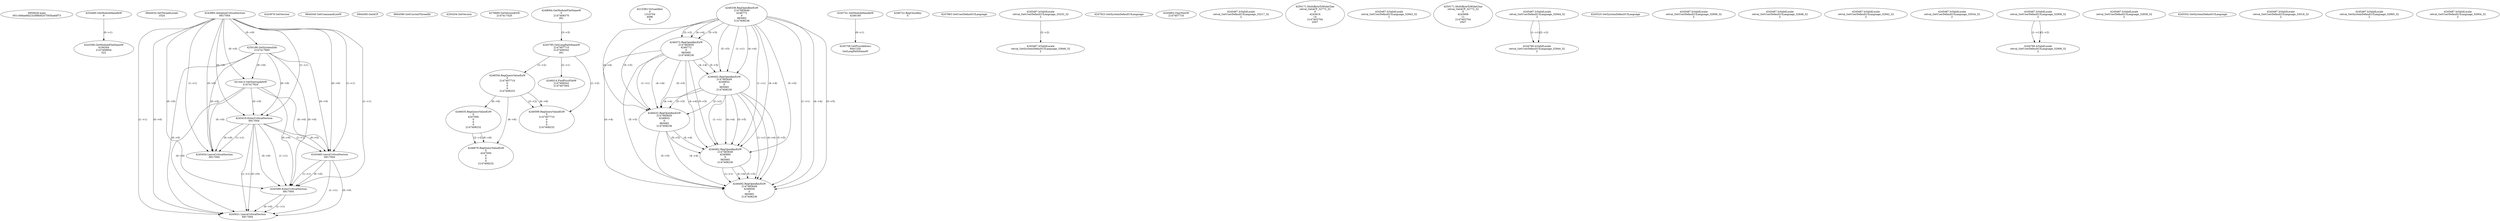 // Global SCDG with merge call
digraph {
	0 [label="6850628.main
001c49dae8d21b398b9247593baddf73"]
	1 [label="4254480.GetModuleHandleW
0"]
	2 [label="6844434.SetThreadLocale
1024"]
	3 [label="4243965.InitializeCriticalSection
6917004"]
	4 [label="4243979.GetVersion
"]
	5 [label="4250188.GetSystemInfo
2147417660"]
	3 -> 5 [label="(0-->0)"]
	6 [label="6844540.GetCommandLineW
"]
	7 [label="4214413.GetStartupInfoW
2147417624"]
	3 -> 7 [label="(0-->0)"]
	5 -> 7 [label="(0-->0)"]
	8 [label="6844560.GetACP
"]
	9 [label="6844580.GetCurrentThreadId
"]
	10 [label="4250204.GetVersion
"]
	11 [label="4276690.GetVersionExW
2147417420"]
	12 [label="4243306.GetModuleFileNameW
4194304
2147408904
522"]
	1 -> 12 [label="(0-->1)"]
	13 [label="4248064.GetModuleFileNameW
0
2147408370
261"]
	14 [label="4215383.VirtualAlloc
0
1310704
4096
4"]
	15 [label="4246338.RegOpenKeyExW
2147483649
4246772
0
983065
2147408236"]
	16 [label="4246372.RegOpenKeyExW
2147483650
4246772
0
983065
2147408236"]
	15 -> 16 [label="(2-->2)"]
	15 -> 16 [label="(4-->4)"]
	15 -> 16 [label="(5-->5)"]
	17 [label="4246402.RegOpenKeyExW
2147483649
4246832
0
983065
2147408236"]
	15 -> 17 [label="(1-->1)"]
	15 -> 17 [label="(4-->4)"]
	16 -> 17 [label="(4-->4)"]
	15 -> 17 [label="(5-->5)"]
	16 -> 17 [label="(5-->5)"]
	18 [label="4245741.GetModuleHandleW
4246160"]
	19 [label="4245758.GetProcAddress
9441320
GetLongPathNameW"]
	18 -> 19 [label="(0-->1)"]
	20 [label="4245785.GetLongPathNameW
2147407710
2147406542
261"]
	13 -> 20 [label="(3-->3)"]
	21 [label="4246556.RegQueryValueExW
0
2147407710
0
0
0
2147408232"]
	20 -> 21 [label="(1-->2)"]
	22 [label="4246635.RegQueryValueExW
0
4247000
0
0
0
2147408232"]
	21 -> 22 [label="(6-->6)"]
	23 [label="4246722.RegCloseKey
0"]
	24 [label="4247883.GetUserDefaultUILanguage
"]
	25 [label="4245418.EnterCriticalSection
6917004"]
	3 -> 25 [label="(1-->1)"]
	3 -> 25 [label="(0-->0)"]
	5 -> 25 [label="(0-->0)"]
	7 -> 25 [label="(0-->0)"]
	26 [label="4245469.LeaveCriticalSection
6917004"]
	3 -> 26 [label="(1-->1)"]
	25 -> 26 [label="(1-->1)"]
	3 -> 26 [label="(0-->0)"]
	5 -> 26 [label="(0-->0)"]
	7 -> 26 [label="(0-->0)"]
	25 -> 26 [label="(0-->0)"]
	27 [label="4245487.IsValidLocale
retval_GetUserDefaultUILanguage_33233_32
2"]
	28 [label="4245580.EnterCriticalSection
6917004"]
	3 -> 28 [label="(1-->1)"]
	25 -> 28 [label="(1-->1)"]
	26 -> 28 [label="(1-->1)"]
	3 -> 28 [label="(0-->0)"]
	5 -> 28 [label="(0-->0)"]
	7 -> 28 [label="(0-->0)"]
	25 -> 28 [label="(0-->0)"]
	26 -> 28 [label="(0-->0)"]
	29 [label="4245621.LeaveCriticalSection
6917004"]
	3 -> 29 [label="(1-->1)"]
	25 -> 29 [label="(1-->1)"]
	26 -> 29 [label="(1-->1)"]
	28 -> 29 [label="(1-->1)"]
	3 -> 29 [label="(0-->0)"]
	5 -> 29 [label="(0-->0)"]
	7 -> 29 [label="(0-->0)"]
	25 -> 29 [label="(0-->0)"]
	26 -> 29 [label="(0-->0)"]
	28 -> 29 [label="(0-->0)"]
	30 [label="4247923.GetSystemDefaultUILanguage
"]
	31 [label="4245487.IsValidLocale
retval_GetSystemDefaultUILanguage_33646_32
2"]
	27 -> 31 [label="(2-->2)"]
	32 [label="4245683.CharNextW
2147407716"]
	33 [label="4246676.RegQueryValueExW
0
4247000
0
0
0
2147408232"]
	22 -> 33 [label="(2-->2)"]
	21 -> 33 [label="(6-->6)"]
	22 -> 33 [label="(6-->6)"]
	34 [label="4245487.IsValidLocale
retval_GetUserDefaultUILanguage_33217_32
2"]
	35 [label="4250171.MultiByteToWideChar
retval_GetACP_32773_32
0
4243616
14
2147403704
2047"]
	36 [label="4245487.IsValidLocale
retval_GetUserDefaultUILanguage_32943_32
2"]
	37 [label="4250171.MultiByteToWideChar
retval_GetACP_32773_32
0
4243668
11
2147403704
2047"]
	38 [label="4246432.RegOpenKeyExW
2147483650
4246832
0
983065
2147408236"]
	16 -> 38 [label="(1-->1)"]
	17 -> 38 [label="(2-->2)"]
	15 -> 38 [label="(4-->4)"]
	16 -> 38 [label="(4-->4)"]
	17 -> 38 [label="(4-->4)"]
	15 -> 38 [label="(5-->5)"]
	16 -> 38 [label="(5-->5)"]
	17 -> 38 [label="(5-->5)"]
	39 [label="4246014.FindFirstFileW
2147406542
2147407064"]
	20 -> 39 [label="(2-->1)"]
	40 [label="4246599.RegQueryValueExW
0
2147407710
0
0
0
2147408232"]
	20 -> 40 [label="(1-->2)"]
	21 -> 40 [label="(2-->2)"]
	21 -> 40 [label="(6-->6)"]
	41 [label="4245454.LeaveCriticalSection
6917004"]
	3 -> 41 [label="(1-->1)"]
	25 -> 41 [label="(1-->1)"]
	3 -> 41 [label="(0-->0)"]
	5 -> 41 [label="(0-->0)"]
	7 -> 41 [label="(0-->0)"]
	25 -> 41 [label="(0-->0)"]
	42 [label="4245487.IsValidLocale
retval_GetUserDefaultUILanguage_32944_32
2"]
	43 [label="4244766.IsValidLocale
retval_GetUserDefaultUILanguage_32944_32
2"]
	42 -> 43 [label="(1-->1)"]
	42 -> 43 [label="(2-->2)"]
	44 [label="4245525.GetSystemDefaultUILanguage
"]
	45 [label="4245487.IsValidLocale
retval_GetUserDefaultUILanguage_32906_32
2"]
	46 [label="4245487.IsValidLocale
retval_GetUserDefaultUILanguage_32848_32
2"]
	47 [label="4245487.IsValidLocale
retval_GetUserDefaultUILanguage_32942_32
2"]
	48 [label="4246462.RegOpenKeyExW
2147483649
4246884
0
983065
2147408236"]
	15 -> 48 [label="(1-->1)"]
	17 -> 48 [label="(1-->1)"]
	15 -> 48 [label="(4-->4)"]
	16 -> 48 [label="(4-->4)"]
	17 -> 48 [label="(4-->4)"]
	38 -> 48 [label="(4-->4)"]
	15 -> 48 [label="(5-->5)"]
	16 -> 48 [label="(5-->5)"]
	17 -> 48 [label="(5-->5)"]
	38 -> 48 [label="(5-->5)"]
	49 [label="4246492.RegOpenKeyExW
2147483649
4246936
0
983065
2147408236"]
	15 -> 49 [label="(1-->1)"]
	17 -> 49 [label="(1-->1)"]
	48 -> 49 [label="(1-->1)"]
	15 -> 49 [label="(4-->4)"]
	16 -> 49 [label="(4-->4)"]
	17 -> 49 [label="(4-->4)"]
	38 -> 49 [label="(4-->4)"]
	48 -> 49 [label="(4-->4)"]
	15 -> 49 [label="(5-->5)"]
	16 -> 49 [label="(5-->5)"]
	17 -> 49 [label="(5-->5)"]
	38 -> 49 [label="(5-->5)"]
	48 -> 49 [label="(5-->5)"]
	50 [label="4245487.IsValidLocale
retval_GetUserDefaultUILanguage_33034_32
2"]
	51 [label="4245487.IsValidLocale
retval_GetUserDefaultUILanguage_32908_32
2"]
	52 [label="4245487.IsValidLocale
retval_GetUserDefaultUILanguage_32836_32
2"]
	53 [label="4244766.IsValidLocale
retval_GetUserDefaultUILanguage_32908_32
2"]
	51 -> 53 [label="(1-->1)"]
	51 -> 53 [label="(2-->2)"]
	54 [label="4245552.GetSystemDefaultUILanguage
"]
	55 [label="4245487.IsValidLocale
retval_GetUserDefaultUILanguage_33018_32
2"]
	56 [label="4245487.IsValidLocale
retval_GetSystemDefaultUILanguage_32965_32
2"]
	57 [label="4245487.IsValidLocale
retval_GetUserDefaultUILanguage_32904_32
2"]
}
